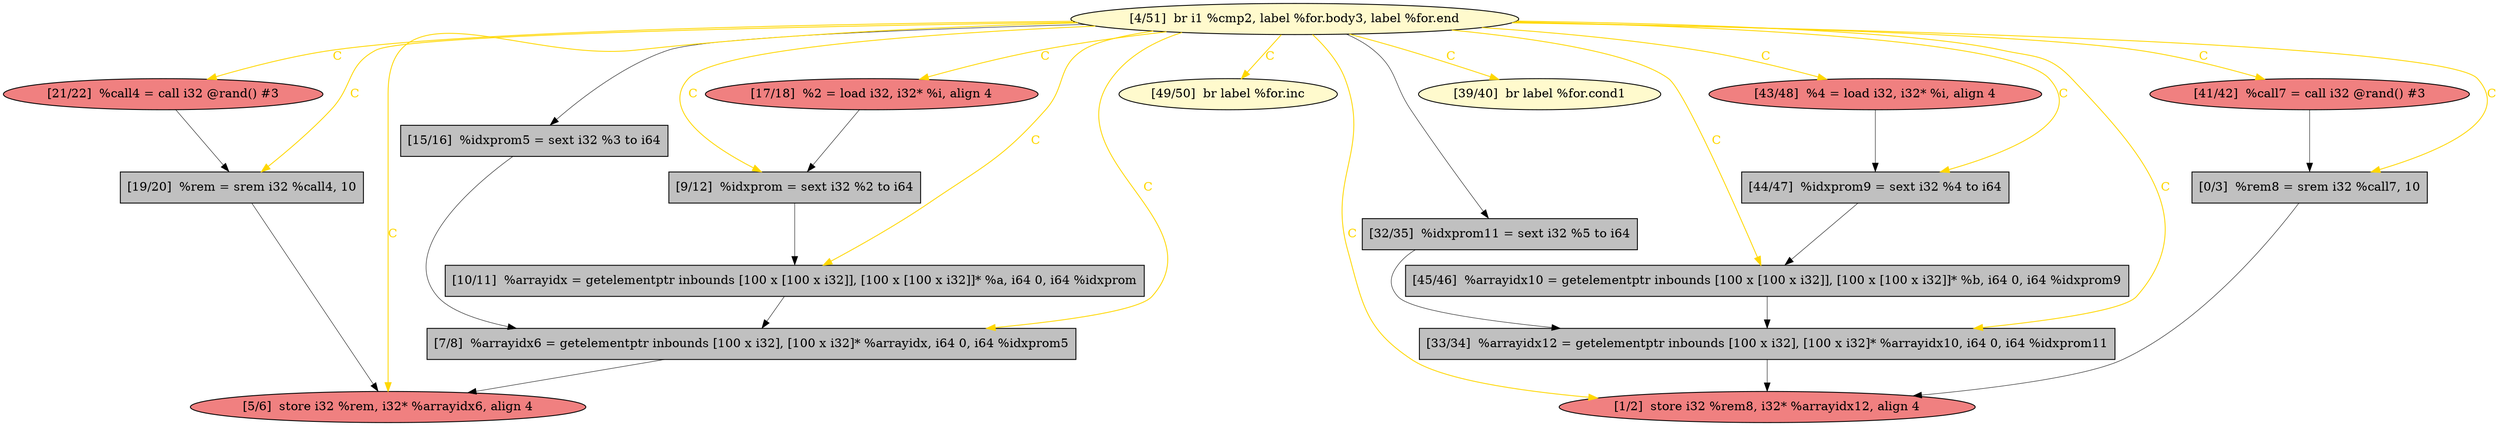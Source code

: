 
digraph G {


node1130 [fillcolor=grey,label="[19/20]  %rem = srem i32 %call4, 10",shape=rectangle,style=filled ]
node1128 [fillcolor=grey,label="[33/34]  %arrayidx12 = getelementptr inbounds [100 x i32], [100 x i32]* %arrayidx10, i64 0, i64 %idxprom11",shape=rectangle,style=filled ]
node1117 [fillcolor=lightcoral,label="[43/48]  %4 = load i32, i32* %i, align 4",shape=ellipse,style=filled ]
node1119 [fillcolor=lightcoral,label="[1/2]  store i32 %rem8, i32* %arrayidx12, align 4",shape=ellipse,style=filled ]
node1115 [fillcolor=grey,label="[15/16]  %idxprom5 = sext i32 %3 to i64",shape=rectangle,style=filled ]
node1114 [fillcolor=grey,label="[10/11]  %arrayidx = getelementptr inbounds [100 x [100 x i32]], [100 x [100 x i32]]* %a, i64 0, i64 %idxprom",shape=rectangle,style=filled ]
node1127 [fillcolor=grey,label="[32/35]  %idxprom11 = sext i32 %5 to i64",shape=rectangle,style=filled ]
node1116 [fillcolor=lightcoral,label="[17/18]  %2 = load i32, i32* %i, align 4",shape=ellipse,style=filled ]
node1124 [fillcolor=lemonchiffon,label="[49/50]  br label %for.inc",shape=ellipse,style=filled ]
node1113 [fillcolor=grey,label="[9/12]  %idxprom = sext i32 %2 to i64",shape=rectangle,style=filled ]
node1112 [fillcolor=grey,label="[7/8]  %arrayidx6 = getelementptr inbounds [100 x i32], [100 x i32]* %arrayidx, i64 0, i64 %idxprom5",shape=rectangle,style=filled ]
node1121 [fillcolor=lemonchiffon,label="[39/40]  br label %for.cond1",shape=ellipse,style=filled ]
node1129 [fillcolor=lightcoral,label="[21/22]  %call4 = call i32 @rand() #3",shape=ellipse,style=filled ]
node1118 [fillcolor=grey,label="[45/46]  %arrayidx10 = getelementptr inbounds [100 x [100 x i32]], [100 x [100 x i32]]* %b, i64 0, i64 %idxprom9",shape=rectangle,style=filled ]
node1122 [fillcolor=lightcoral,label="[5/6]  store i32 %rem, i32* %arrayidx6, align 4",shape=ellipse,style=filled ]
node1123 [fillcolor=lightcoral,label="[41/42]  %call7 = call i32 @rand() #3",shape=ellipse,style=filled ]
node1120 [fillcolor=grey,label="[44/47]  %idxprom9 = sext i32 %4 to i64",shape=rectangle,style=filled ]
node1125 [fillcolor=grey,label="[0/3]  %rem8 = srem i32 %call7, 10",shape=rectangle,style=filled ]
node1126 [fillcolor=lemonchiffon,label="[4/51]  br i1 %cmp2, label %for.body3, label %for.end",shape=ellipse,style=filled ]

node1126->node1123 [style=solid,color=gold,label="C",penwidth=1.0,fontcolor=gold ]
node1126->node1124 [style=solid,color=gold,label="C",penwidth=1.0,fontcolor=gold ]
node1115->node1112 [style=solid,color=black,label="",penwidth=0.5,fontcolor=black ]
node1117->node1120 [style=solid,color=black,label="",penwidth=0.5,fontcolor=black ]
node1118->node1128 [style=solid,color=black,label="",penwidth=0.5,fontcolor=black ]
node1125->node1119 [style=solid,color=black,label="",penwidth=0.5,fontcolor=black ]
node1126->node1119 [style=solid,color=gold,label="C",penwidth=1.0,fontcolor=gold ]
node1129->node1130 [style=solid,color=black,label="",penwidth=0.5,fontcolor=black ]
node1126->node1117 [style=solid,color=gold,label="C",penwidth=1.0,fontcolor=gold ]
node1126->node1118 [style=solid,color=gold,label="C",penwidth=1.0,fontcolor=gold ]
node1126->node1121 [style=solid,color=gold,label="C",penwidth=1.0,fontcolor=gold ]
node1126->node1113 [style=solid,color=gold,label="C",penwidth=1.0,fontcolor=gold ]
node1126->node1122 [style=solid,color=gold,label="C",penwidth=1.0,fontcolor=gold ]
node1126->node1114 [style=solid,color=gold,label="C",penwidth=1.0,fontcolor=gold ]
node1114->node1112 [style=solid,color=black,label="",penwidth=0.5,fontcolor=black ]
node1126->node1128 [style=solid,color=gold,label="C",penwidth=1.0,fontcolor=gold ]
node1127->node1128 [style=solid,color=black,label="",penwidth=0.5,fontcolor=black ]
node1130->node1122 [style=solid,color=black,label="",penwidth=0.5,fontcolor=black ]
node1126->node1127 [style=solid,color=black,label="",penwidth=0.5,fontcolor=black ]
node1126->node1130 [style=solid,color=gold,label="C",penwidth=1.0,fontcolor=gold ]
node1126->node1116 [style=solid,color=gold,label="C",penwidth=1.0,fontcolor=gold ]
node1126->node1112 [style=solid,color=gold,label="C",penwidth=1.0,fontcolor=gold ]
node1128->node1119 [style=solid,color=black,label="",penwidth=0.5,fontcolor=black ]
node1112->node1122 [style=solid,color=black,label="",penwidth=0.5,fontcolor=black ]
node1126->node1115 [style=solid,color=black,label="",penwidth=0.5,fontcolor=black ]
node1113->node1114 [style=solid,color=black,label="",penwidth=0.5,fontcolor=black ]
node1126->node1125 [style=solid,color=gold,label="C",penwidth=1.0,fontcolor=gold ]
node1126->node1120 [style=solid,color=gold,label="C",penwidth=1.0,fontcolor=gold ]
node1126->node1129 [style=solid,color=gold,label="C",penwidth=1.0,fontcolor=gold ]
node1123->node1125 [style=solid,color=black,label="",penwidth=0.5,fontcolor=black ]
node1116->node1113 [style=solid,color=black,label="",penwidth=0.5,fontcolor=black ]
node1120->node1118 [style=solid,color=black,label="",penwidth=0.5,fontcolor=black ]


}
